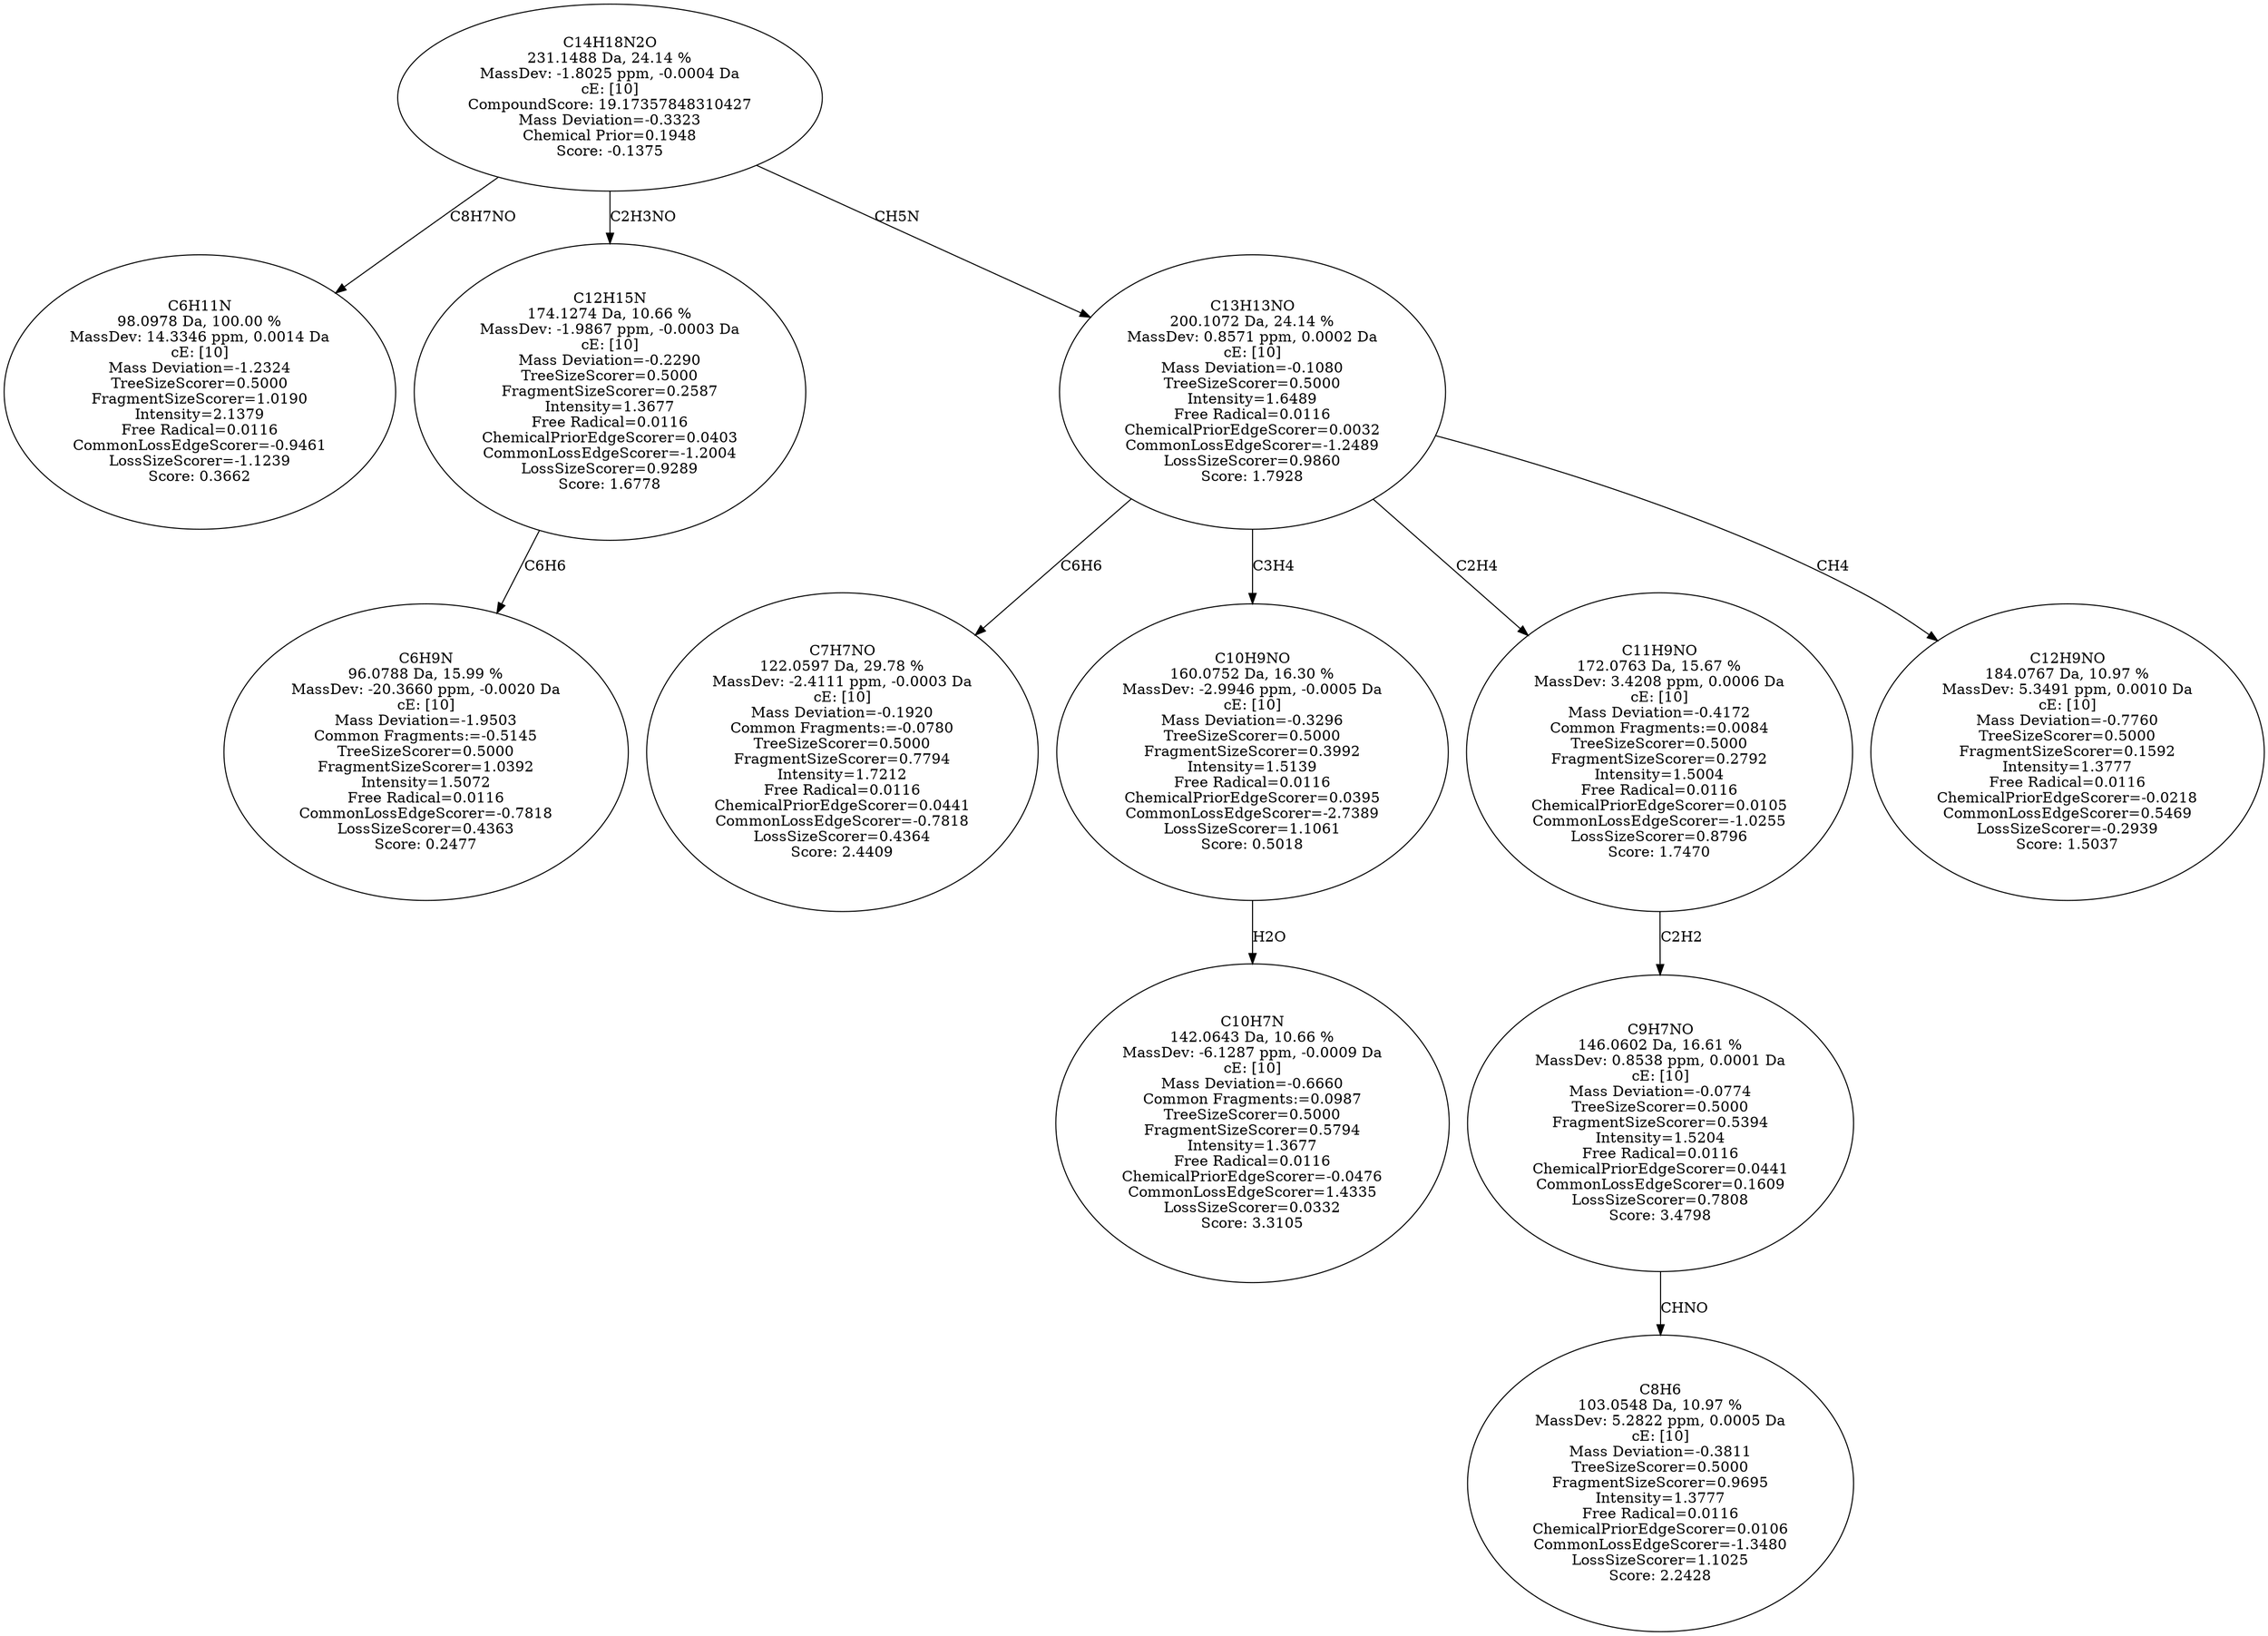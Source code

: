 strict digraph {
v1 [label="C6H11N\n98.0978 Da, 100.00 %\nMassDev: 14.3346 ppm, 0.0014 Da\ncE: [10]\nMass Deviation=-1.2324\nTreeSizeScorer=0.5000\nFragmentSizeScorer=1.0190\nIntensity=2.1379\nFree Radical=0.0116\nCommonLossEdgeScorer=-0.9461\nLossSizeScorer=-1.1239\nScore: 0.3662"];
v2 [label="C6H9N\n96.0788 Da, 15.99 %\nMassDev: -20.3660 ppm, -0.0020 Da\ncE: [10]\nMass Deviation=-1.9503\nCommon Fragments:=-0.5145\nTreeSizeScorer=0.5000\nFragmentSizeScorer=1.0392\nIntensity=1.5072\nFree Radical=0.0116\nCommonLossEdgeScorer=-0.7818\nLossSizeScorer=0.4363\nScore: 0.2477"];
v3 [label="C12H15N\n174.1274 Da, 10.66 %\nMassDev: -1.9867 ppm, -0.0003 Da\ncE: [10]\nMass Deviation=-0.2290\nTreeSizeScorer=0.5000\nFragmentSizeScorer=0.2587\nIntensity=1.3677\nFree Radical=0.0116\nChemicalPriorEdgeScorer=0.0403\nCommonLossEdgeScorer=-1.2004\nLossSizeScorer=0.9289\nScore: 1.6778"];
v4 [label="C7H7NO\n122.0597 Da, 29.78 %\nMassDev: -2.4111 ppm, -0.0003 Da\ncE: [10]\nMass Deviation=-0.1920\nCommon Fragments:=-0.0780\nTreeSizeScorer=0.5000\nFragmentSizeScorer=0.7794\nIntensity=1.7212\nFree Radical=0.0116\nChemicalPriorEdgeScorer=0.0441\nCommonLossEdgeScorer=-0.7818\nLossSizeScorer=0.4364\nScore: 2.4409"];
v5 [label="C10H7N\n142.0643 Da, 10.66 %\nMassDev: -6.1287 ppm, -0.0009 Da\ncE: [10]\nMass Deviation=-0.6660\nCommon Fragments:=0.0987\nTreeSizeScorer=0.5000\nFragmentSizeScorer=0.5794\nIntensity=1.3677\nFree Radical=0.0116\nChemicalPriorEdgeScorer=-0.0476\nCommonLossEdgeScorer=1.4335\nLossSizeScorer=0.0332\nScore: 3.3105"];
v6 [label="C10H9NO\n160.0752 Da, 16.30 %\nMassDev: -2.9946 ppm, -0.0005 Da\ncE: [10]\nMass Deviation=-0.3296\nTreeSizeScorer=0.5000\nFragmentSizeScorer=0.3992\nIntensity=1.5139\nFree Radical=0.0116\nChemicalPriorEdgeScorer=0.0395\nCommonLossEdgeScorer=-2.7389\nLossSizeScorer=1.1061\nScore: 0.5018"];
v7 [label="C8H6\n103.0548 Da, 10.97 %\nMassDev: 5.2822 ppm, 0.0005 Da\ncE: [10]\nMass Deviation=-0.3811\nTreeSizeScorer=0.5000\nFragmentSizeScorer=0.9695\nIntensity=1.3777\nFree Radical=0.0116\nChemicalPriorEdgeScorer=0.0106\nCommonLossEdgeScorer=-1.3480\nLossSizeScorer=1.1025\nScore: 2.2428"];
v8 [label="C9H7NO\n146.0602 Da, 16.61 %\nMassDev: 0.8538 ppm, 0.0001 Da\ncE: [10]\nMass Deviation=-0.0774\nTreeSizeScorer=0.5000\nFragmentSizeScorer=0.5394\nIntensity=1.5204\nFree Radical=0.0116\nChemicalPriorEdgeScorer=0.0441\nCommonLossEdgeScorer=0.1609\nLossSizeScorer=0.7808\nScore: 3.4798"];
v9 [label="C11H9NO\n172.0763 Da, 15.67 %\nMassDev: 3.4208 ppm, 0.0006 Da\ncE: [10]\nMass Deviation=-0.4172\nCommon Fragments:=0.0084\nTreeSizeScorer=0.5000\nFragmentSizeScorer=0.2792\nIntensity=1.5004\nFree Radical=0.0116\nChemicalPriorEdgeScorer=0.0105\nCommonLossEdgeScorer=-1.0255\nLossSizeScorer=0.8796\nScore: 1.7470"];
v10 [label="C12H9NO\n184.0767 Da, 10.97 %\nMassDev: 5.3491 ppm, 0.0010 Da\ncE: [10]\nMass Deviation=-0.7760\nTreeSizeScorer=0.5000\nFragmentSizeScorer=0.1592\nIntensity=1.3777\nFree Radical=0.0116\nChemicalPriorEdgeScorer=-0.0218\nCommonLossEdgeScorer=0.5469\nLossSizeScorer=-0.2939\nScore: 1.5037"];
v11 [label="C13H13NO\n200.1072 Da, 24.14 %\nMassDev: 0.8571 ppm, 0.0002 Da\ncE: [10]\nMass Deviation=-0.1080\nTreeSizeScorer=0.5000\nIntensity=1.6489\nFree Radical=0.0116\nChemicalPriorEdgeScorer=0.0032\nCommonLossEdgeScorer=-1.2489\nLossSizeScorer=0.9860\nScore: 1.7928"];
v12 [label="C14H18N2O\n231.1488 Da, 24.14 %\nMassDev: -1.8025 ppm, -0.0004 Da\ncE: [10]\nCompoundScore: 19.17357848310427\nMass Deviation=-0.3323\nChemical Prior=0.1948\nScore: -0.1375"];
v12 -> v1 [label="C8H7NO"];
v3 -> v2 [label="C6H6"];
v12 -> v3 [label="C2H3NO"];
v11 -> v4 [label="C6H6"];
v6 -> v5 [label="H2O"];
v11 -> v6 [label="C3H4"];
v8 -> v7 [label="CHNO"];
v9 -> v8 [label="C2H2"];
v11 -> v9 [label="C2H4"];
v11 -> v10 [label="CH4"];
v12 -> v11 [label="CH5N"];
}